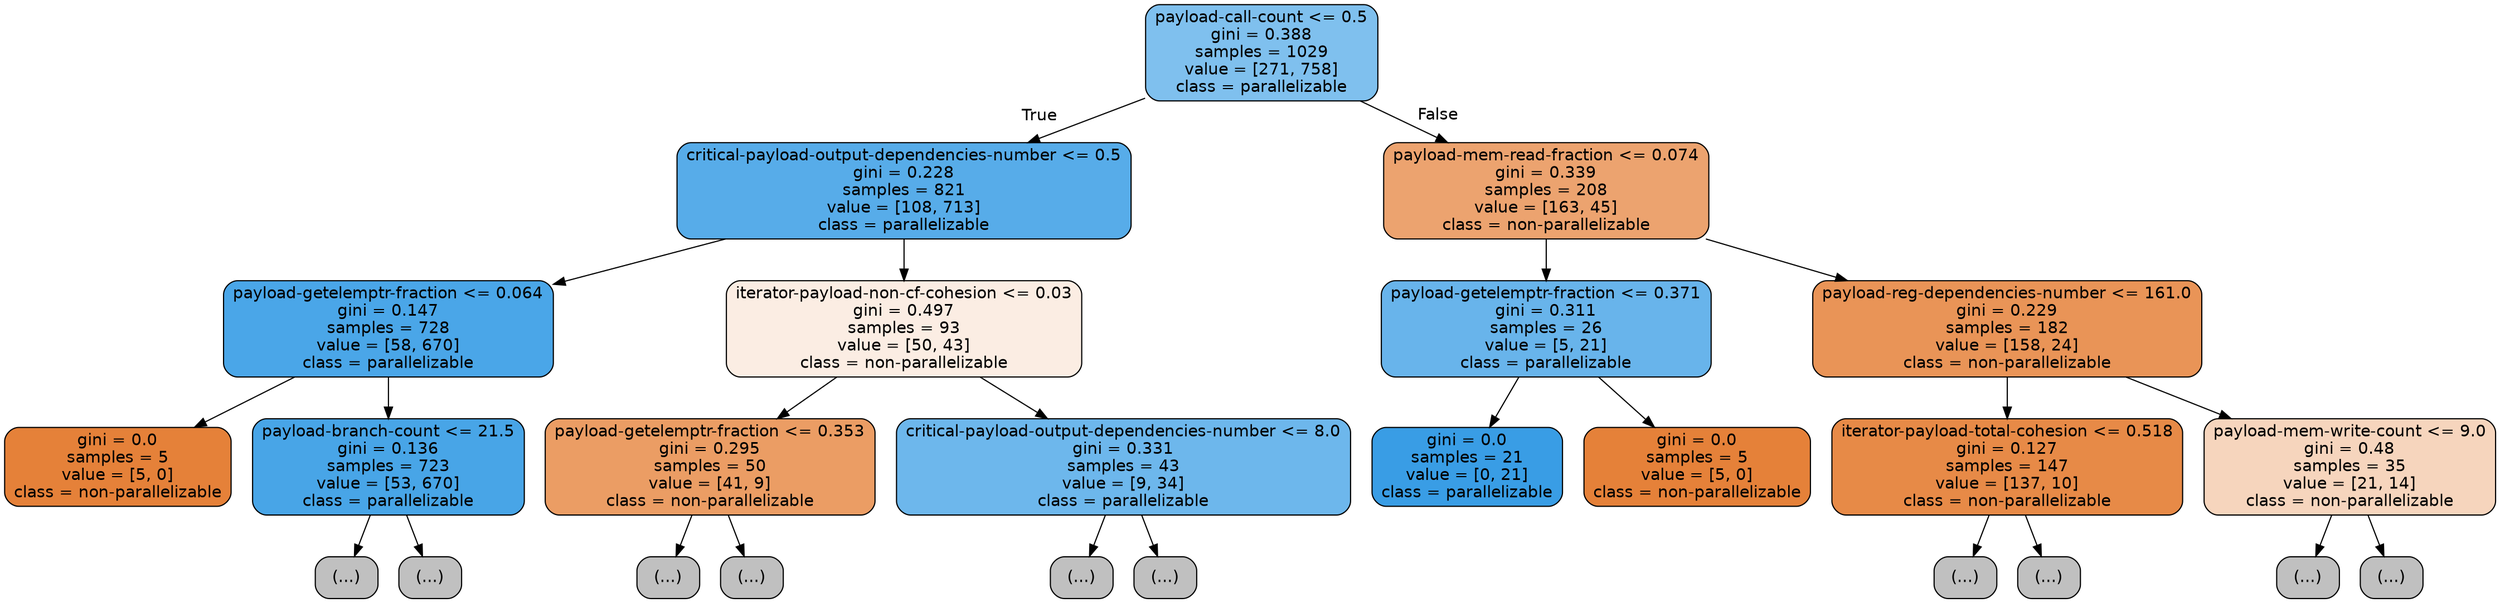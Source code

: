 digraph Tree {
node [shape=box, style="filled, rounded", color="black", fontname=helvetica] ;
edge [fontname=helvetica] ;
0 [label="payload-call-count <= 0.5\ngini = 0.388\nsamples = 1029\nvalue = [271, 758]\nclass = parallelizable", fillcolor="#399de5a4"] ;
1 [label="critical-payload-output-dependencies-number <= 0.5\ngini = 0.228\nsamples = 821\nvalue = [108, 713]\nclass = parallelizable", fillcolor="#399de5d8"] ;
0 -> 1 [labeldistance=2.5, labelangle=45, headlabel="True"] ;
2 [label="payload-getelemptr-fraction <= 0.064\ngini = 0.147\nsamples = 728\nvalue = [58, 670]\nclass = parallelizable", fillcolor="#399de5e9"] ;
1 -> 2 ;
3 [label="gini = 0.0\nsamples = 5\nvalue = [5, 0]\nclass = non-parallelizable", fillcolor="#e58139ff"] ;
2 -> 3 ;
4 [label="payload-branch-count <= 21.5\ngini = 0.136\nsamples = 723\nvalue = [53, 670]\nclass = parallelizable", fillcolor="#399de5eb"] ;
2 -> 4 ;
5 [label="(...)", fillcolor="#C0C0C0"] ;
4 -> 5 ;
90 [label="(...)", fillcolor="#C0C0C0"] ;
4 -> 90 ;
91 [label="iterator-payload-non-cf-cohesion <= 0.03\ngini = 0.497\nsamples = 93\nvalue = [50, 43]\nclass = non-parallelizable", fillcolor="#e5813924"] ;
1 -> 91 ;
92 [label="payload-getelemptr-fraction <= 0.353\ngini = 0.295\nsamples = 50\nvalue = [41, 9]\nclass = non-parallelizable", fillcolor="#e58139c7"] ;
91 -> 92 ;
93 [label="(...)", fillcolor="#C0C0C0"] ;
92 -> 93 ;
100 [label="(...)", fillcolor="#C0C0C0"] ;
92 -> 100 ;
101 [label="critical-payload-output-dependencies-number <= 8.0\ngini = 0.331\nsamples = 43\nvalue = [9, 34]\nclass = parallelizable", fillcolor="#399de5bb"] ;
91 -> 101 ;
102 [label="(...)", fillcolor="#C0C0C0"] ;
101 -> 102 ;
115 [label="(...)", fillcolor="#C0C0C0"] ;
101 -> 115 ;
116 [label="payload-mem-read-fraction <= 0.074\ngini = 0.339\nsamples = 208\nvalue = [163, 45]\nclass = non-parallelizable", fillcolor="#e58139b9"] ;
0 -> 116 [labeldistance=2.5, labelangle=-45, headlabel="False"] ;
117 [label="payload-getelemptr-fraction <= 0.371\ngini = 0.311\nsamples = 26\nvalue = [5, 21]\nclass = parallelizable", fillcolor="#399de5c2"] ;
116 -> 117 ;
118 [label="gini = 0.0\nsamples = 21\nvalue = [0, 21]\nclass = parallelizable", fillcolor="#399de5ff"] ;
117 -> 118 ;
119 [label="gini = 0.0\nsamples = 5\nvalue = [5, 0]\nclass = non-parallelizable", fillcolor="#e58139ff"] ;
117 -> 119 ;
120 [label="payload-reg-dependencies-number <= 161.0\ngini = 0.229\nsamples = 182\nvalue = [158, 24]\nclass = non-parallelizable", fillcolor="#e58139d8"] ;
116 -> 120 ;
121 [label="iterator-payload-total-cohesion <= 0.518\ngini = 0.127\nsamples = 147\nvalue = [137, 10]\nclass = non-parallelizable", fillcolor="#e58139ec"] ;
120 -> 121 ;
122 [label="(...)", fillcolor="#C0C0C0"] ;
121 -> 122 ;
135 [label="(...)", fillcolor="#C0C0C0"] ;
121 -> 135 ;
138 [label="payload-mem-write-count <= 9.0\ngini = 0.48\nsamples = 35\nvalue = [21, 14]\nclass = non-parallelizable", fillcolor="#e5813955"] ;
120 -> 138 ;
139 [label="(...)", fillcolor="#C0C0C0"] ;
138 -> 139 ;
140 [label="(...)", fillcolor="#C0C0C0"] ;
138 -> 140 ;
}